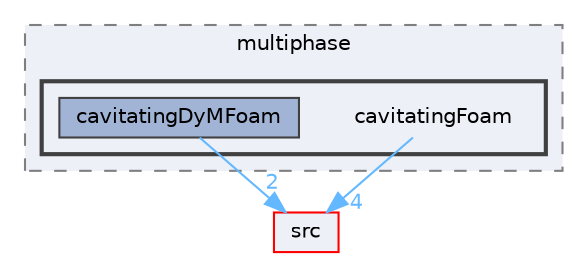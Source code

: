 digraph "applications/solvers/multiphase/cavitatingFoam"
{
 // LATEX_PDF_SIZE
  bgcolor="transparent";
  edge [fontname=Helvetica,fontsize=10,labelfontname=Helvetica,labelfontsize=10];
  node [fontname=Helvetica,fontsize=10,shape=box,height=0.2,width=0.4];
  compound=true
  subgraph clusterdir_d62a5a20700de1cb9696e405d497a576 {
    graph [ bgcolor="#edf0f7", pencolor="grey50", label="multiphase", fontname=Helvetica,fontsize=10 style="filled,dashed", URL="dir_d62a5a20700de1cb9696e405d497a576.html",tooltip=""]
  subgraph clusterdir_ebc4a50cd94b4d9cf2a6a622cea77dff {
    graph [ bgcolor="#edf0f7", pencolor="grey25", label="", fontname=Helvetica,fontsize=10 style="filled,bold", URL="dir_ebc4a50cd94b4d9cf2a6a622cea77dff.html",tooltip=""]
    dir_ebc4a50cd94b4d9cf2a6a622cea77dff [shape=plaintext, label="cavitatingFoam"];
  dir_13a28e36dbbea7baa87d019ba22254e4 [label="cavitatingDyMFoam", fillcolor="#a2b4d6", color="grey25", style="filled", URL="dir_13a28e36dbbea7baa87d019ba22254e4.html",tooltip=""];
  }
  }
  dir_68267d1309a1af8e8297ef4c3efbcdba [label="src", fillcolor="#edf0f7", color="red", style="filled", URL="dir_68267d1309a1af8e8297ef4c3efbcdba.html",tooltip=""];
  dir_ebc4a50cd94b4d9cf2a6a622cea77dff->dir_68267d1309a1af8e8297ef4c3efbcdba [headlabel="4", labeldistance=1.5 headhref="dir_000403_003729.html" href="dir_000403_003729.html" color="steelblue1" fontcolor="steelblue1"];
  dir_13a28e36dbbea7baa87d019ba22254e4->dir_68267d1309a1af8e8297ef4c3efbcdba [headlabel="2", labeldistance=1.5 headhref="dir_000402_003729.html" href="dir_000402_003729.html" color="steelblue1" fontcolor="steelblue1"];
}
